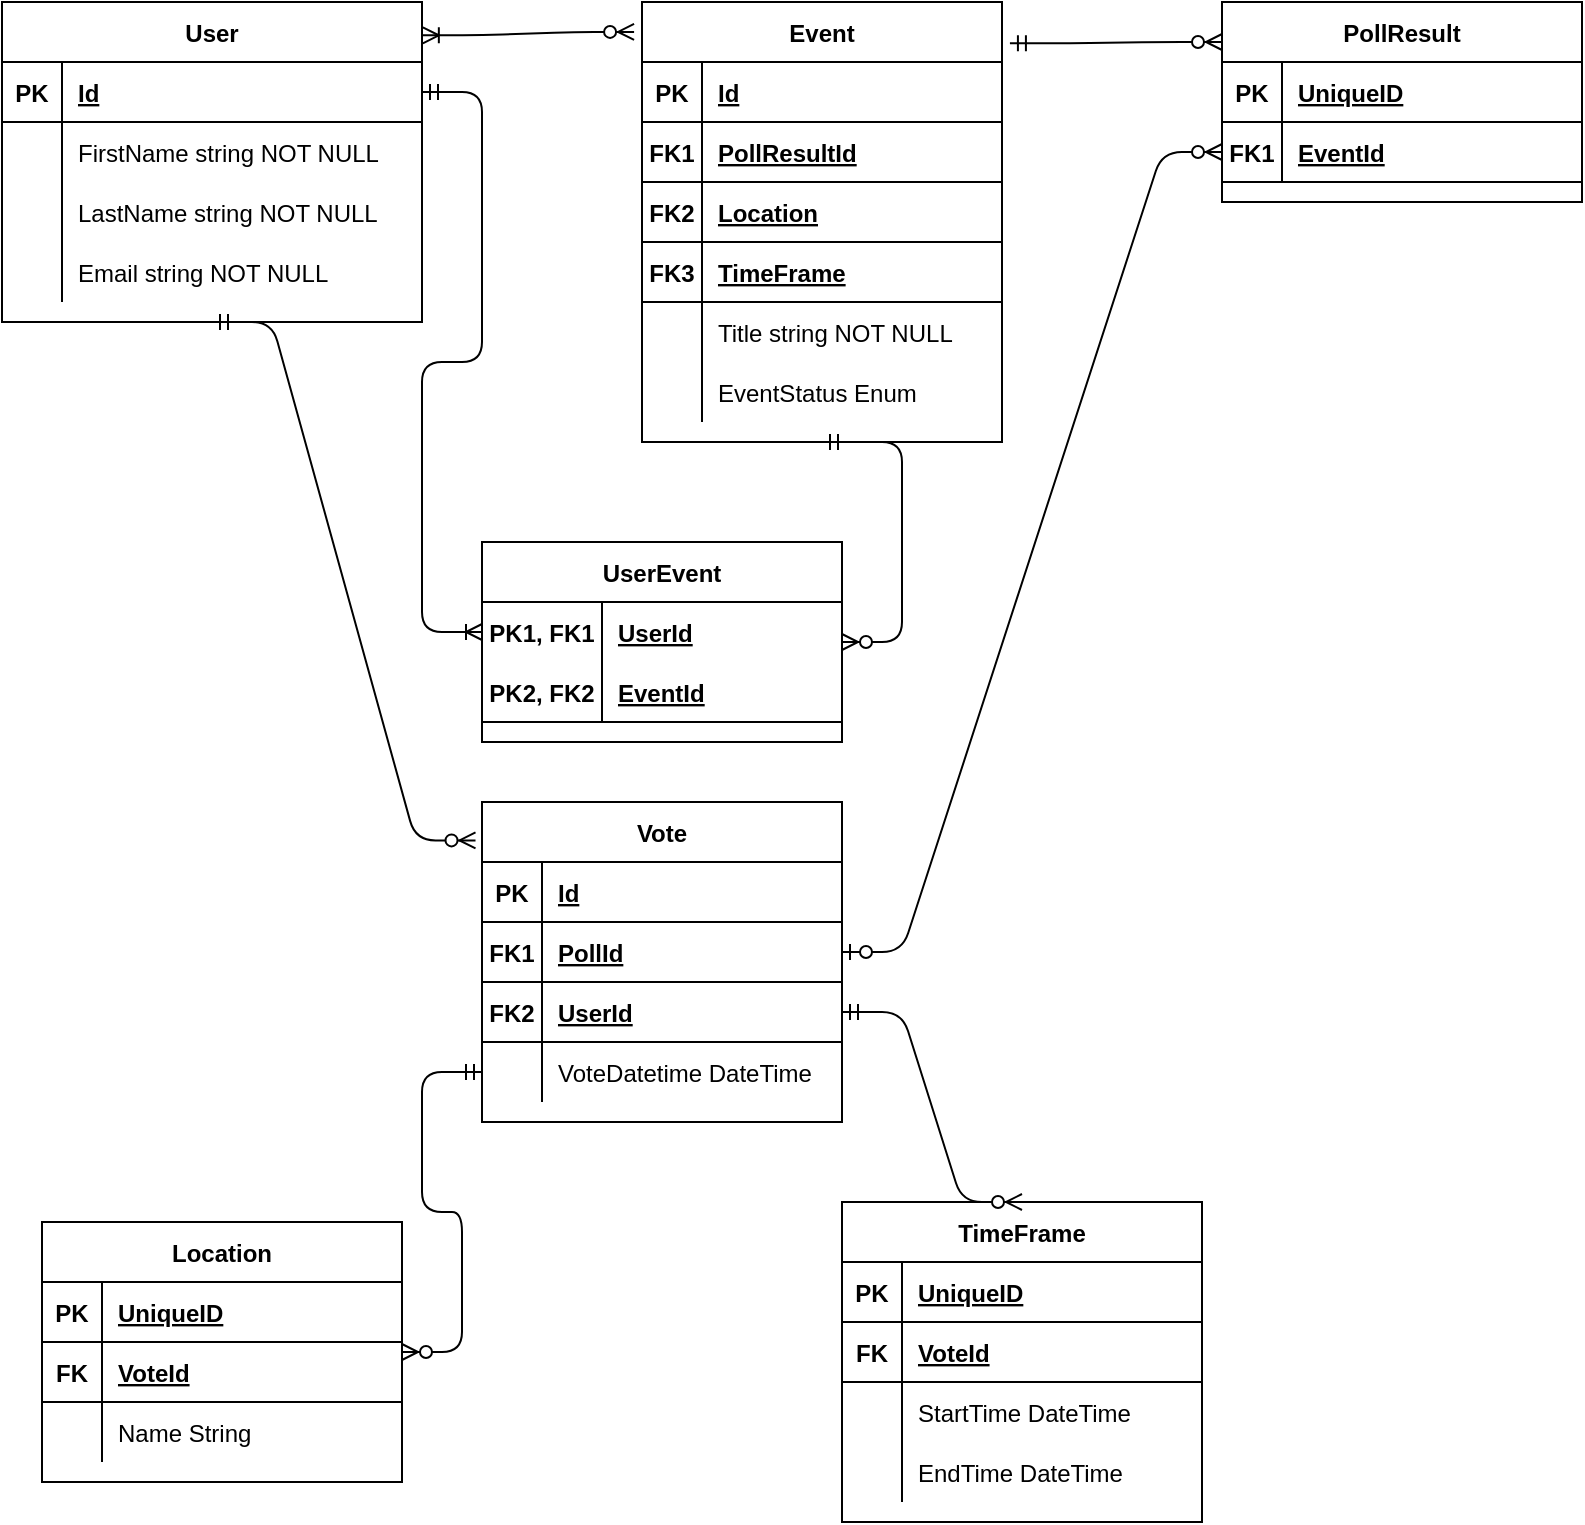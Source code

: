 <mxfile version="13.9.2" type="github"><diagram id="R2lEEEUBdFMjLlhIrx00" name="Page-1"><mxGraphModel dx="1550" dy="811" grid="1" gridSize="10" guides="1" tooltips="1" connect="1" arrows="1" fold="1" page="1" pageScale="1" pageWidth="850" pageHeight="1100" math="0" shadow="0" extFonts="Permanent Marker^https://fonts.googleapis.com/css?family=Permanent+Marker"><root><mxCell id="0"/><mxCell id="1" parent="0"/><mxCell id="ASxYdZ-iQUUpmr92PMan-1" value="User" style="shape=table;startSize=30;container=1;collapsible=1;childLayout=tableLayout;fixedRows=1;rowLines=0;fontStyle=1;align=center;resizeLast=1;" parent="1" vertex="1"><mxGeometry x="30" y="80" width="210" height="160" as="geometry"/></mxCell><mxCell id="ASxYdZ-iQUUpmr92PMan-2" value="" style="shape=partialRectangle;collapsible=0;dropTarget=0;pointerEvents=0;fillColor=none;top=0;left=0;bottom=1;right=0;points=[[0,0.5],[1,0.5]];portConstraint=eastwest;" parent="ASxYdZ-iQUUpmr92PMan-1" vertex="1"><mxGeometry y="30" width="210" height="30" as="geometry"/></mxCell><mxCell id="ASxYdZ-iQUUpmr92PMan-3" value="PK" style="shape=partialRectangle;connectable=0;fillColor=none;top=0;left=0;bottom=0;right=0;fontStyle=1;overflow=hidden;" parent="ASxYdZ-iQUUpmr92PMan-2" vertex="1"><mxGeometry width="30" height="30" as="geometry"/></mxCell><mxCell id="ASxYdZ-iQUUpmr92PMan-4" value="Id" style="shape=partialRectangle;connectable=0;fillColor=none;top=0;left=0;bottom=0;right=0;align=left;spacingLeft=6;fontStyle=5;overflow=hidden;" parent="ASxYdZ-iQUUpmr92PMan-2" vertex="1"><mxGeometry x="30" width="180" height="30" as="geometry"/></mxCell><mxCell id="ASxYdZ-iQUUpmr92PMan-5" value="" style="shape=partialRectangle;collapsible=0;dropTarget=0;pointerEvents=0;fillColor=none;top=0;left=0;bottom=0;right=0;points=[[0,0.5],[1,0.5]];portConstraint=eastwest;" parent="ASxYdZ-iQUUpmr92PMan-1" vertex="1"><mxGeometry y="60" width="210" height="30" as="geometry"/></mxCell><mxCell id="ASxYdZ-iQUUpmr92PMan-6" value="" style="shape=partialRectangle;connectable=0;fillColor=none;top=0;left=0;bottom=0;right=0;editable=1;overflow=hidden;" parent="ASxYdZ-iQUUpmr92PMan-5" vertex="1"><mxGeometry width="30" height="30" as="geometry"/></mxCell><mxCell id="ASxYdZ-iQUUpmr92PMan-7" value="FirstName string NOT NULL" style="shape=partialRectangle;connectable=0;fillColor=none;top=0;left=0;bottom=0;right=0;align=left;spacingLeft=6;overflow=hidden;" parent="ASxYdZ-iQUUpmr92PMan-5" vertex="1"><mxGeometry x="30" width="180" height="30" as="geometry"/></mxCell><mxCell id="ASxYdZ-iQUUpmr92PMan-8" value="" style="shape=partialRectangle;collapsible=0;dropTarget=0;pointerEvents=0;fillColor=none;top=0;left=0;bottom=0;right=0;points=[[0,0.5],[1,0.5]];portConstraint=eastwest;" parent="ASxYdZ-iQUUpmr92PMan-1" vertex="1"><mxGeometry y="90" width="210" height="30" as="geometry"/></mxCell><mxCell id="ASxYdZ-iQUUpmr92PMan-9" value="" style="shape=partialRectangle;connectable=0;fillColor=none;top=0;left=0;bottom=0;right=0;editable=1;overflow=hidden;" parent="ASxYdZ-iQUUpmr92PMan-8" vertex="1"><mxGeometry width="30" height="30" as="geometry"/></mxCell><mxCell id="ASxYdZ-iQUUpmr92PMan-10" value="LastName string NOT NULL " style="shape=partialRectangle;connectable=0;fillColor=none;top=0;left=0;bottom=0;right=0;align=left;spacingLeft=6;overflow=hidden;" parent="ASxYdZ-iQUUpmr92PMan-8" vertex="1"><mxGeometry x="30" width="180" height="30" as="geometry"/></mxCell><mxCell id="ASxYdZ-iQUUpmr92PMan-11" value="" style="shape=partialRectangle;collapsible=0;dropTarget=0;pointerEvents=0;fillColor=none;top=0;left=0;bottom=0;right=0;points=[[0,0.5],[1,0.5]];portConstraint=eastwest;" parent="ASxYdZ-iQUUpmr92PMan-1" vertex="1"><mxGeometry y="120" width="210" height="30" as="geometry"/></mxCell><mxCell id="ASxYdZ-iQUUpmr92PMan-12" value="" style="shape=partialRectangle;connectable=0;fillColor=none;top=0;left=0;bottom=0;right=0;editable=1;overflow=hidden;" parent="ASxYdZ-iQUUpmr92PMan-11" vertex="1"><mxGeometry width="30" height="30" as="geometry"/></mxCell><mxCell id="ASxYdZ-iQUUpmr92PMan-13" value="Email string NOT NULL" style="shape=partialRectangle;connectable=0;fillColor=none;top=0;left=0;bottom=0;right=0;align=left;spacingLeft=6;overflow=hidden;" parent="ASxYdZ-iQUUpmr92PMan-11" vertex="1"><mxGeometry x="30" width="180" height="30" as="geometry"/></mxCell><mxCell id="ASxYdZ-iQUUpmr92PMan-16" value="" style="shape=partialRectangle;collapsible=0;dropTarget=0;pointerEvents=0;fillColor=none;top=0;left=0;bottom=0;right=0;points=[[0,0.5],[1,0.5]];portConstraint=eastwest;" parent="1" vertex="1"><mxGeometry x="190" y="300" width="180" height="30" as="geometry"/></mxCell><mxCell id="ASxYdZ-iQUUpmr92PMan-17" value="" style="shape=partialRectangle;connectable=0;fillColor=none;top=0;left=0;bottom=0;right=0;editable=1;overflow=hidden;" parent="ASxYdZ-iQUUpmr92PMan-16" vertex="1"><mxGeometry width="30" height="30" as="geometry"/></mxCell><mxCell id="ASxYdZ-iQUUpmr92PMan-56" value="PollResult" style="shape=table;startSize=30;container=1;collapsible=1;childLayout=tableLayout;fixedRows=1;rowLines=0;fontStyle=1;align=center;resizeLast=1;" parent="1" vertex="1"><mxGeometry x="640" y="80" width="180" height="100" as="geometry"/></mxCell><mxCell id="ASxYdZ-iQUUpmr92PMan-57" value="" style="shape=partialRectangle;collapsible=0;dropTarget=0;pointerEvents=0;fillColor=none;top=0;left=0;bottom=1;right=0;points=[[0,0.5],[1,0.5]];portConstraint=eastwest;" parent="ASxYdZ-iQUUpmr92PMan-56" vertex="1"><mxGeometry y="30" width="180" height="30" as="geometry"/></mxCell><mxCell id="ASxYdZ-iQUUpmr92PMan-58" value="PK" style="shape=partialRectangle;connectable=0;fillColor=none;top=0;left=0;bottom=0;right=0;fontStyle=1;overflow=hidden;" parent="ASxYdZ-iQUUpmr92PMan-57" vertex="1"><mxGeometry width="30" height="30" as="geometry"/></mxCell><mxCell id="ASxYdZ-iQUUpmr92PMan-59" value="UniqueID" style="shape=partialRectangle;connectable=0;fillColor=none;top=0;left=0;bottom=0;right=0;align=left;spacingLeft=6;fontStyle=5;overflow=hidden;" parent="ASxYdZ-iQUUpmr92PMan-57" vertex="1"><mxGeometry x="30" width="150" height="30" as="geometry"/></mxCell><mxCell id="ASxYdZ-iQUUpmr92PMan-164" value="" style="shape=partialRectangle;collapsible=0;dropTarget=0;pointerEvents=0;fillColor=none;top=0;left=0;bottom=1;right=0;points=[[0,0.5],[1,0.5]];portConstraint=eastwest;" parent="ASxYdZ-iQUUpmr92PMan-56" vertex="1"><mxGeometry y="60" width="180" height="30" as="geometry"/></mxCell><mxCell id="ASxYdZ-iQUUpmr92PMan-165" value="FK1" style="shape=partialRectangle;connectable=0;fillColor=none;top=0;left=0;bottom=0;right=0;fontStyle=1;overflow=hidden;" parent="ASxYdZ-iQUUpmr92PMan-164" vertex="1"><mxGeometry width="30" height="30" as="geometry"/></mxCell><mxCell id="ASxYdZ-iQUUpmr92PMan-166" value="EventId" style="shape=partialRectangle;connectable=0;fillColor=none;top=0;left=0;bottom=0;right=0;align=left;spacingLeft=6;fontStyle=5;overflow=hidden;" parent="ASxYdZ-iQUUpmr92PMan-164" vertex="1"><mxGeometry x="30" width="150" height="30" as="geometry"/></mxCell><mxCell id="ASxYdZ-iQUUpmr92PMan-69" value="UserEvent" style="shape=table;startSize=30;container=1;collapsible=1;childLayout=tableLayout;fixedRows=1;rowLines=0;fontStyle=1;align=center;resizeLast=1;" parent="1" vertex="1"><mxGeometry x="270" y="350" width="180" height="100" as="geometry"/></mxCell><mxCell id="ASxYdZ-iQUUpmr92PMan-70" value="" style="shape=partialRectangle;collapsible=0;dropTarget=0;pointerEvents=0;fillColor=none;top=0;left=0;bottom=0;right=0;points=[[0,0.5],[1,0.5]];portConstraint=eastwest;" parent="ASxYdZ-iQUUpmr92PMan-69" vertex="1"><mxGeometry y="30" width="180" height="30" as="geometry"/></mxCell><mxCell id="ASxYdZ-iQUUpmr92PMan-71" value="PK1, FK1" style="shape=partialRectangle;connectable=0;fillColor=none;top=0;left=0;bottom=0;right=0;fontStyle=1;overflow=hidden;" parent="ASxYdZ-iQUUpmr92PMan-70" vertex="1"><mxGeometry width="60" height="30" as="geometry"/></mxCell><mxCell id="ASxYdZ-iQUUpmr92PMan-72" value="UserId" style="shape=partialRectangle;connectable=0;fillColor=none;top=0;left=0;bottom=0;right=0;align=left;spacingLeft=6;fontStyle=5;overflow=hidden;" parent="ASxYdZ-iQUUpmr92PMan-70" vertex="1"><mxGeometry x="60" width="120" height="30" as="geometry"/></mxCell><mxCell id="ASxYdZ-iQUUpmr92PMan-73" value="" style="shape=partialRectangle;collapsible=0;dropTarget=0;pointerEvents=0;fillColor=none;top=0;left=0;bottom=1;right=0;points=[[0,0.5],[1,0.5]];portConstraint=eastwest;" parent="ASxYdZ-iQUUpmr92PMan-69" vertex="1"><mxGeometry y="60" width="180" height="30" as="geometry"/></mxCell><mxCell id="ASxYdZ-iQUUpmr92PMan-74" value="PK2, FK2" style="shape=partialRectangle;connectable=0;fillColor=none;top=0;left=0;bottom=0;right=0;fontStyle=1;overflow=hidden;" parent="ASxYdZ-iQUUpmr92PMan-73" vertex="1"><mxGeometry width="60" height="30" as="geometry"/></mxCell><mxCell id="ASxYdZ-iQUUpmr92PMan-75" value="EventId" style="shape=partialRectangle;connectable=0;fillColor=none;top=0;left=0;bottom=0;right=0;align=left;spacingLeft=6;fontStyle=5;overflow=hidden;" parent="ASxYdZ-iQUUpmr92PMan-73" vertex="1"><mxGeometry x="60" width="120" height="30" as="geometry"/></mxCell><mxCell id="ASxYdZ-iQUUpmr92PMan-82" value="Vote" style="shape=table;startSize=30;container=1;collapsible=1;childLayout=tableLayout;fixedRows=1;rowLines=0;fontStyle=1;align=center;resizeLast=1;" parent="1" vertex="1"><mxGeometry x="270" y="480" width="180" height="160" as="geometry"/></mxCell><mxCell id="ASxYdZ-iQUUpmr92PMan-83" value="" style="shape=partialRectangle;collapsible=0;dropTarget=0;pointerEvents=0;fillColor=none;top=0;left=0;bottom=1;right=0;points=[[0,0.5],[1,0.5]];portConstraint=eastwest;" parent="ASxYdZ-iQUUpmr92PMan-82" vertex="1"><mxGeometry y="30" width="180" height="30" as="geometry"/></mxCell><mxCell id="ASxYdZ-iQUUpmr92PMan-84" value="PK" style="shape=partialRectangle;connectable=0;fillColor=none;top=0;left=0;bottom=0;right=0;fontStyle=1;overflow=hidden;" parent="ASxYdZ-iQUUpmr92PMan-83" vertex="1"><mxGeometry width="30" height="30" as="geometry"/></mxCell><mxCell id="ASxYdZ-iQUUpmr92PMan-85" value="Id" style="shape=partialRectangle;connectable=0;fillColor=none;top=0;left=0;bottom=0;right=0;align=left;spacingLeft=6;fontStyle=5;overflow=hidden;" parent="ASxYdZ-iQUUpmr92PMan-83" vertex="1"><mxGeometry x="30" width="150" height="30" as="geometry"/></mxCell><mxCell id="ASxYdZ-iQUUpmr92PMan-246" value="" style="shape=partialRectangle;collapsible=0;dropTarget=0;pointerEvents=0;fillColor=none;top=0;left=0;bottom=1;right=0;points=[[0,0.5],[1,0.5]];portConstraint=eastwest;" parent="ASxYdZ-iQUUpmr92PMan-82" vertex="1"><mxGeometry y="60" width="180" height="30" as="geometry"/></mxCell><mxCell id="ASxYdZ-iQUUpmr92PMan-247" value="FK1" style="shape=partialRectangle;connectable=0;fillColor=none;top=0;left=0;bottom=0;right=0;fontStyle=1;overflow=hidden;" parent="ASxYdZ-iQUUpmr92PMan-246" vertex="1"><mxGeometry width="30" height="30" as="geometry"/></mxCell><mxCell id="ASxYdZ-iQUUpmr92PMan-248" value="PollId" style="shape=partialRectangle;connectable=0;fillColor=none;top=0;left=0;bottom=0;right=0;align=left;spacingLeft=6;fontStyle=5;overflow=hidden;" parent="ASxYdZ-iQUUpmr92PMan-246" vertex="1"><mxGeometry x="30" width="150" height="30" as="geometry"/></mxCell><mxCell id="ASxYdZ-iQUUpmr92PMan-249" value="" style="shape=partialRectangle;collapsible=0;dropTarget=0;pointerEvents=0;fillColor=none;top=0;left=0;bottom=1;right=0;points=[[0,0.5],[1,0.5]];portConstraint=eastwest;" parent="ASxYdZ-iQUUpmr92PMan-82" vertex="1"><mxGeometry y="90" width="180" height="30" as="geometry"/></mxCell><mxCell id="ASxYdZ-iQUUpmr92PMan-250" value="FK2" style="shape=partialRectangle;connectable=0;fillColor=none;top=0;left=0;bottom=0;right=0;fontStyle=1;overflow=hidden;" parent="ASxYdZ-iQUUpmr92PMan-249" vertex="1"><mxGeometry width="30" height="30" as="geometry"/></mxCell><mxCell id="ASxYdZ-iQUUpmr92PMan-251" value="UserId" style="shape=partialRectangle;connectable=0;fillColor=none;top=0;left=0;bottom=0;right=0;align=left;spacingLeft=6;fontStyle=5;overflow=hidden;" parent="ASxYdZ-iQUUpmr92PMan-249" vertex="1"><mxGeometry x="30" width="150" height="30" as="geometry"/></mxCell><mxCell id="ASxYdZ-iQUUpmr92PMan-86" value="" style="shape=partialRectangle;collapsible=0;dropTarget=0;pointerEvents=0;fillColor=none;top=0;left=0;bottom=0;right=0;points=[[0,0.5],[1,0.5]];portConstraint=eastwest;" parent="ASxYdZ-iQUUpmr92PMan-82" vertex="1"><mxGeometry y="120" width="180" height="30" as="geometry"/></mxCell><mxCell id="ASxYdZ-iQUUpmr92PMan-87" value="" style="shape=partialRectangle;connectable=0;fillColor=none;top=0;left=0;bottom=0;right=0;editable=1;overflow=hidden;" parent="ASxYdZ-iQUUpmr92PMan-86" vertex="1"><mxGeometry width="30" height="30" as="geometry"/></mxCell><mxCell id="ASxYdZ-iQUUpmr92PMan-88" value="VoteDatetime DateTime" style="shape=partialRectangle;connectable=0;fillColor=none;top=0;left=0;bottom=0;right=0;align=left;spacingLeft=6;overflow=hidden;" parent="ASxYdZ-iQUUpmr92PMan-86" vertex="1"><mxGeometry x="30" width="150" height="30" as="geometry"/></mxCell><mxCell id="ASxYdZ-iQUUpmr92PMan-95" value="TimeFrame" style="shape=table;startSize=30;container=1;collapsible=1;childLayout=tableLayout;fixedRows=1;rowLines=0;fontStyle=1;align=center;resizeLast=1;" parent="1" vertex="1"><mxGeometry x="450" y="680" width="180" height="160" as="geometry"/></mxCell><mxCell id="ASxYdZ-iQUUpmr92PMan-96" value="" style="shape=partialRectangle;collapsible=0;dropTarget=0;pointerEvents=0;fillColor=none;top=0;left=0;bottom=1;right=0;points=[[0,0.5],[1,0.5]];portConstraint=eastwest;" parent="ASxYdZ-iQUUpmr92PMan-95" vertex="1"><mxGeometry y="30" width="180" height="30" as="geometry"/></mxCell><mxCell id="ASxYdZ-iQUUpmr92PMan-97" value="PK" style="shape=partialRectangle;connectable=0;fillColor=none;top=0;left=0;bottom=0;right=0;fontStyle=1;overflow=hidden;" parent="ASxYdZ-iQUUpmr92PMan-96" vertex="1"><mxGeometry width="30" height="30" as="geometry"/></mxCell><mxCell id="ASxYdZ-iQUUpmr92PMan-98" value="UniqueID" style="shape=partialRectangle;connectable=0;fillColor=none;top=0;left=0;bottom=0;right=0;align=left;spacingLeft=6;fontStyle=5;overflow=hidden;" parent="ASxYdZ-iQUUpmr92PMan-96" vertex="1"><mxGeometry x="30" width="150" height="30" as="geometry"/></mxCell><mxCell id="ASxYdZ-iQUUpmr92PMan-255" value="" style="shape=partialRectangle;collapsible=0;dropTarget=0;pointerEvents=0;fillColor=none;top=0;left=0;bottom=1;right=0;points=[[0,0.5],[1,0.5]];portConstraint=eastwest;" parent="ASxYdZ-iQUUpmr92PMan-95" vertex="1"><mxGeometry y="60" width="180" height="30" as="geometry"/></mxCell><mxCell id="ASxYdZ-iQUUpmr92PMan-256" value="FK" style="shape=partialRectangle;connectable=0;fillColor=none;top=0;left=0;bottom=0;right=0;fontStyle=1;overflow=hidden;" parent="ASxYdZ-iQUUpmr92PMan-255" vertex="1"><mxGeometry width="30" height="30" as="geometry"/></mxCell><mxCell id="ASxYdZ-iQUUpmr92PMan-257" value="VoteId" style="shape=partialRectangle;connectable=0;fillColor=none;top=0;left=0;bottom=0;right=0;align=left;spacingLeft=6;fontStyle=5;overflow=hidden;" parent="ASxYdZ-iQUUpmr92PMan-255" vertex="1"><mxGeometry x="30" width="150" height="30" as="geometry"/></mxCell><mxCell id="ASxYdZ-iQUUpmr92PMan-99" value="" style="shape=partialRectangle;collapsible=0;dropTarget=0;pointerEvents=0;fillColor=none;top=0;left=0;bottom=0;right=0;points=[[0,0.5],[1,0.5]];portConstraint=eastwest;" parent="ASxYdZ-iQUUpmr92PMan-95" vertex="1"><mxGeometry y="90" width="180" height="30" as="geometry"/></mxCell><mxCell id="ASxYdZ-iQUUpmr92PMan-100" value="" style="shape=partialRectangle;connectable=0;fillColor=none;top=0;left=0;bottom=0;right=0;editable=1;overflow=hidden;" parent="ASxYdZ-iQUUpmr92PMan-99" vertex="1"><mxGeometry width="30" height="30" as="geometry"/></mxCell><mxCell id="ASxYdZ-iQUUpmr92PMan-101" value="StartTime DateTime" style="shape=partialRectangle;connectable=0;fillColor=none;top=0;left=0;bottom=0;right=0;align=left;spacingLeft=6;overflow=hidden;" parent="ASxYdZ-iQUUpmr92PMan-99" vertex="1"><mxGeometry x="30" width="150" height="30" as="geometry"/></mxCell><mxCell id="ASxYdZ-iQUUpmr92PMan-102" value="" style="shape=partialRectangle;collapsible=0;dropTarget=0;pointerEvents=0;fillColor=none;top=0;left=0;bottom=0;right=0;points=[[0,0.5],[1,0.5]];portConstraint=eastwest;" parent="ASxYdZ-iQUUpmr92PMan-95" vertex="1"><mxGeometry y="120" width="180" height="30" as="geometry"/></mxCell><mxCell id="ASxYdZ-iQUUpmr92PMan-103" value="" style="shape=partialRectangle;connectable=0;fillColor=none;top=0;left=0;bottom=0;right=0;editable=1;overflow=hidden;" parent="ASxYdZ-iQUUpmr92PMan-102" vertex="1"><mxGeometry width="30" height="30" as="geometry"/></mxCell><mxCell id="ASxYdZ-iQUUpmr92PMan-104" value="EndTime DateTime" style="shape=partialRectangle;connectable=0;fillColor=none;top=0;left=0;bottom=0;right=0;align=left;spacingLeft=6;overflow=hidden;" parent="ASxYdZ-iQUUpmr92PMan-102" vertex="1"><mxGeometry x="30" width="150" height="30" as="geometry"/></mxCell><mxCell id="ASxYdZ-iQUUpmr92PMan-161" value="" style="edgeStyle=entityRelationEdgeStyle;fontSize=12;html=1;endArrow=ERzeroToMany;startArrow=ERmandOne;exitX=1.022;exitY=0.094;exitDx=0;exitDy=0;exitPerimeter=0;" parent="1" source="ASxYdZ-iQUUpmr92PMan-217" edge="1"><mxGeometry width="100" height="100" relative="1" as="geometry"><mxPoint x="543" y="100" as="sourcePoint"/><mxPoint x="640" y="100" as="targetPoint"/></mxGeometry></mxCell><mxCell id="ASxYdZ-iQUUpmr92PMan-162" value="" style="edgeStyle=entityRelationEdgeStyle;fontSize=12;html=1;endArrow=ERoneToMany;startArrow=ERzeroToMany;entryX=1.002;entryY=0.104;entryDx=0;entryDy=0;exitX=-0.022;exitY=0.068;exitDx=0;exitDy=0;exitPerimeter=0;entryPerimeter=0;" parent="1" source="ASxYdZ-iQUUpmr92PMan-217" target="ASxYdZ-iQUUpmr92PMan-1" edge="1"><mxGeometry width="100" height="100" relative="1" as="geometry"><mxPoint x="350" y="110" as="sourcePoint"/><mxPoint x="170" y="40" as="targetPoint"/></mxGeometry></mxCell><mxCell id="ASxYdZ-iQUUpmr92PMan-217" value="Event" style="shape=table;startSize=30;container=1;collapsible=1;childLayout=tableLayout;fixedRows=1;rowLines=0;fontStyle=1;align=center;resizeLast=1;" parent="1" vertex="1"><mxGeometry x="350" y="80" width="180" height="220" as="geometry"/></mxCell><mxCell id="ASxYdZ-iQUUpmr92PMan-218" value="" style="shape=partialRectangle;collapsible=0;dropTarget=0;pointerEvents=0;fillColor=none;top=0;left=0;bottom=1;right=0;points=[[0,0.5],[1,0.5]];portConstraint=eastwest;" parent="ASxYdZ-iQUUpmr92PMan-217" vertex="1"><mxGeometry y="30" width="180" height="30" as="geometry"/></mxCell><mxCell id="ASxYdZ-iQUUpmr92PMan-219" value="PK" style="shape=partialRectangle;connectable=0;fillColor=none;top=0;left=0;bottom=0;right=0;fontStyle=1;overflow=hidden;" parent="ASxYdZ-iQUUpmr92PMan-218" vertex="1"><mxGeometry width="30" height="30" as="geometry"/></mxCell><mxCell id="ASxYdZ-iQUUpmr92PMan-220" value="Id" style="shape=partialRectangle;connectable=0;fillColor=none;top=0;left=0;bottom=0;right=0;align=left;spacingLeft=6;fontStyle=5;overflow=hidden;" parent="ASxYdZ-iQUUpmr92PMan-218" vertex="1"><mxGeometry x="30" width="150" height="30" as="geometry"/></mxCell><mxCell id="ASxYdZ-iQUUpmr92PMan-221" value="" style="shape=partialRectangle;collapsible=0;dropTarget=0;pointerEvents=0;fillColor=none;top=0;left=0;bottom=1;right=0;points=[[0,0.5],[1,0.5]];portConstraint=eastwest;" parent="ASxYdZ-iQUUpmr92PMan-217" vertex="1"><mxGeometry y="60" width="180" height="30" as="geometry"/></mxCell><mxCell id="ASxYdZ-iQUUpmr92PMan-222" value="FK1" style="shape=partialRectangle;connectable=0;fillColor=none;top=0;left=0;bottom=0;right=0;fontStyle=1;overflow=hidden;" parent="ASxYdZ-iQUUpmr92PMan-221" vertex="1"><mxGeometry width="30" height="30" as="geometry"/></mxCell><mxCell id="ASxYdZ-iQUUpmr92PMan-223" value="PollResultId" style="shape=partialRectangle;connectable=0;fillColor=none;top=0;left=0;bottom=0;right=0;align=left;spacingLeft=6;fontStyle=5;overflow=hidden;" parent="ASxYdZ-iQUUpmr92PMan-221" vertex="1"><mxGeometry x="30" width="150" height="30" as="geometry"/></mxCell><mxCell id="ASxYdZ-iQUUpmr92PMan-236" value="" style="shape=partialRectangle;collapsible=0;dropTarget=0;pointerEvents=0;fillColor=none;top=0;left=0;bottom=1;right=0;points=[[0,0.5],[1,0.5]];portConstraint=eastwest;" parent="ASxYdZ-iQUUpmr92PMan-217" vertex="1"><mxGeometry y="90" width="180" height="30" as="geometry"/></mxCell><mxCell id="ASxYdZ-iQUUpmr92PMan-237" value="FK2" style="shape=partialRectangle;connectable=0;fillColor=none;top=0;left=0;bottom=0;right=0;fontStyle=1;overflow=hidden;" parent="ASxYdZ-iQUUpmr92PMan-236" vertex="1"><mxGeometry width="30" height="30" as="geometry"/></mxCell><mxCell id="ASxYdZ-iQUUpmr92PMan-238" value="Location" style="shape=partialRectangle;connectable=0;fillColor=none;top=0;left=0;bottom=0;right=0;align=left;spacingLeft=6;fontStyle=5;overflow=hidden;" parent="ASxYdZ-iQUUpmr92PMan-236" vertex="1"><mxGeometry x="30" width="150" height="30" as="geometry"/></mxCell><mxCell id="ASxYdZ-iQUUpmr92PMan-240" value="" style="shape=partialRectangle;collapsible=0;dropTarget=0;pointerEvents=0;fillColor=none;top=0;left=0;bottom=1;right=0;points=[[0,0.5],[1,0.5]];portConstraint=eastwest;" parent="ASxYdZ-iQUUpmr92PMan-217" vertex="1"><mxGeometry y="120" width="180" height="30" as="geometry"/></mxCell><mxCell id="ASxYdZ-iQUUpmr92PMan-241" value="FK3" style="shape=partialRectangle;connectable=0;fillColor=none;top=0;left=0;bottom=0;right=0;fontStyle=1;overflow=hidden;" parent="ASxYdZ-iQUUpmr92PMan-240" vertex="1"><mxGeometry width="30" height="30" as="geometry"/></mxCell><mxCell id="ASxYdZ-iQUUpmr92PMan-242" value="TimeFrame" style="shape=partialRectangle;connectable=0;fillColor=none;top=0;left=0;bottom=0;right=0;align=left;spacingLeft=6;fontStyle=5;overflow=hidden;" parent="ASxYdZ-iQUUpmr92PMan-240" vertex="1"><mxGeometry x="30" width="150" height="30" as="geometry"/></mxCell><mxCell id="ASxYdZ-iQUUpmr92PMan-224" value="" style="shape=partialRectangle;collapsible=0;dropTarget=0;pointerEvents=0;fillColor=none;top=0;left=0;bottom=0;right=0;points=[[0,0.5],[1,0.5]];portConstraint=eastwest;" parent="ASxYdZ-iQUUpmr92PMan-217" vertex="1"><mxGeometry y="150" width="180" height="30" as="geometry"/></mxCell><mxCell id="ASxYdZ-iQUUpmr92PMan-225" value="" style="shape=partialRectangle;connectable=0;fillColor=none;top=0;left=0;bottom=0;right=0;editable=1;overflow=hidden;" parent="ASxYdZ-iQUUpmr92PMan-224" vertex="1"><mxGeometry width="30" height="30" as="geometry"/></mxCell><mxCell id="ASxYdZ-iQUUpmr92PMan-226" value="Title string NOT NULL" style="shape=partialRectangle;connectable=0;fillColor=none;top=0;left=0;bottom=0;right=0;align=left;spacingLeft=6;overflow=hidden;" parent="ASxYdZ-iQUUpmr92PMan-224" vertex="1"><mxGeometry x="30" width="150" height="30" as="geometry"/></mxCell><mxCell id="ASxYdZ-iQUUpmr92PMan-227" value="" style="shape=partialRectangle;collapsible=0;dropTarget=0;pointerEvents=0;fillColor=none;top=0;left=0;bottom=0;right=0;points=[[0,0.5],[1,0.5]];portConstraint=eastwest;" parent="ASxYdZ-iQUUpmr92PMan-217" vertex="1"><mxGeometry y="180" width="180" height="30" as="geometry"/></mxCell><mxCell id="ASxYdZ-iQUUpmr92PMan-228" value="" style="shape=partialRectangle;connectable=0;fillColor=none;top=0;left=0;bottom=0;right=0;editable=1;overflow=hidden;" parent="ASxYdZ-iQUUpmr92PMan-227" vertex="1"><mxGeometry width="30" height="30" as="geometry"/></mxCell><mxCell id="ASxYdZ-iQUUpmr92PMan-229" value="EventStatus Enum" style="shape=partialRectangle;connectable=0;fillColor=none;top=0;left=0;bottom=0;right=0;align=left;spacingLeft=6;overflow=hidden;" parent="ASxYdZ-iQUUpmr92PMan-227" vertex="1"><mxGeometry x="30" width="150" height="30" as="geometry"/></mxCell><mxCell id="ASxYdZ-iQUUpmr92PMan-244" value="" style="edgeStyle=entityRelationEdgeStyle;fontSize=12;html=1;endArrow=ERzeroToMany;startArrow=ERmandOne;exitX=0.5;exitY=1;exitDx=0;exitDy=0;" parent="1" source="ASxYdZ-iQUUpmr92PMan-217" target="ASxYdZ-iQUUpmr92PMan-69" edge="1"><mxGeometry width="100" height="100" relative="1" as="geometry"><mxPoint x="333" y="404" as="sourcePoint"/><mxPoint x="440" y="340" as="targetPoint"/></mxGeometry></mxCell><mxCell id="ASxYdZ-iQUUpmr92PMan-245" value="" style="edgeStyle=entityRelationEdgeStyle;fontSize=12;html=1;endArrow=ERoneToMany;startArrow=ERmandOne;entryX=0;entryY=0.5;entryDx=0;entryDy=0;" parent="1" target="ASxYdZ-iQUUpmr92PMan-70" edge="1"><mxGeometry width="100" height="100" relative="1" as="geometry"><mxPoint x="240" y="125" as="sourcePoint"/><mxPoint x="150" y="400" as="targetPoint"/></mxGeometry></mxCell><mxCell id="ASxYdZ-iQUUpmr92PMan-252" value="" style="edgeStyle=entityRelationEdgeStyle;fontSize=12;html=1;endArrow=ERzeroToMany;startArrow=ERmandOne;exitX=0.5;exitY=1;exitDx=0;exitDy=0;entryX=-0.018;entryY=0.12;entryDx=0;entryDy=0;entryPerimeter=0;" parent="1" source="ASxYdZ-iQUUpmr92PMan-1" target="ASxYdZ-iQUUpmr92PMan-82" edge="1"><mxGeometry width="100" height="100" relative="1" as="geometry"><mxPoint x="60" y="240" as="sourcePoint"/><mxPoint x="90" y="490" as="targetPoint"/></mxGeometry></mxCell><mxCell id="ASxYdZ-iQUUpmr92PMan-258" value="Location" style="shape=table;startSize=30;container=1;collapsible=1;childLayout=tableLayout;fixedRows=1;rowLines=0;fontStyle=1;align=center;resizeLast=1;" parent="1" vertex="1"><mxGeometry x="50" y="690" width="180" height="130" as="geometry"/></mxCell><mxCell id="ASxYdZ-iQUUpmr92PMan-259" value="" style="shape=partialRectangle;collapsible=0;dropTarget=0;pointerEvents=0;fillColor=none;top=0;left=0;bottom=1;right=0;points=[[0,0.5],[1,0.5]];portConstraint=eastwest;" parent="ASxYdZ-iQUUpmr92PMan-258" vertex="1"><mxGeometry y="30" width="180" height="30" as="geometry"/></mxCell><mxCell id="ASxYdZ-iQUUpmr92PMan-260" value="PK" style="shape=partialRectangle;connectable=0;fillColor=none;top=0;left=0;bottom=0;right=0;fontStyle=1;overflow=hidden;" parent="ASxYdZ-iQUUpmr92PMan-259" vertex="1"><mxGeometry width="30" height="30" as="geometry"/></mxCell><mxCell id="ASxYdZ-iQUUpmr92PMan-261" value="UniqueID" style="shape=partialRectangle;connectable=0;fillColor=none;top=0;left=0;bottom=0;right=0;align=left;spacingLeft=6;fontStyle=5;overflow=hidden;" parent="ASxYdZ-iQUUpmr92PMan-259" vertex="1"><mxGeometry x="30" width="150" height="30" as="geometry"/></mxCell><mxCell id="ASxYdZ-iQUUpmr92PMan-262" value="" style="shape=partialRectangle;collapsible=0;dropTarget=0;pointerEvents=0;fillColor=none;top=0;left=0;bottom=1;right=0;points=[[0,0.5],[1,0.5]];portConstraint=eastwest;" parent="ASxYdZ-iQUUpmr92PMan-258" vertex="1"><mxGeometry y="60" width="180" height="30" as="geometry"/></mxCell><mxCell id="ASxYdZ-iQUUpmr92PMan-263" value="FK" style="shape=partialRectangle;connectable=0;fillColor=none;top=0;left=0;bottom=0;right=0;fontStyle=1;overflow=hidden;" parent="ASxYdZ-iQUUpmr92PMan-262" vertex="1"><mxGeometry width="30" height="30" as="geometry"/></mxCell><mxCell id="ASxYdZ-iQUUpmr92PMan-264" value="VoteId" style="shape=partialRectangle;connectable=0;fillColor=none;top=0;left=0;bottom=0;right=0;align=left;spacingLeft=6;fontStyle=5;overflow=hidden;" parent="ASxYdZ-iQUUpmr92PMan-262" vertex="1"><mxGeometry x="30" width="150" height="30" as="geometry"/></mxCell><mxCell id="ASxYdZ-iQUUpmr92PMan-265" value="" style="shape=partialRectangle;collapsible=0;dropTarget=0;pointerEvents=0;fillColor=none;top=0;left=0;bottom=0;right=0;points=[[0,0.5],[1,0.5]];portConstraint=eastwest;" parent="ASxYdZ-iQUUpmr92PMan-258" vertex="1"><mxGeometry y="90" width="180" height="30" as="geometry"/></mxCell><mxCell id="ASxYdZ-iQUUpmr92PMan-266" value="" style="shape=partialRectangle;connectable=0;fillColor=none;top=0;left=0;bottom=0;right=0;editable=1;overflow=hidden;" parent="ASxYdZ-iQUUpmr92PMan-265" vertex="1"><mxGeometry width="30" height="30" as="geometry"/></mxCell><mxCell id="ASxYdZ-iQUUpmr92PMan-267" value="Name String" style="shape=partialRectangle;connectable=0;fillColor=none;top=0;left=0;bottom=0;right=0;align=left;spacingLeft=6;overflow=hidden;" parent="ASxYdZ-iQUUpmr92PMan-265" vertex="1"><mxGeometry x="30" width="150" height="30" as="geometry"/></mxCell><mxCell id="ASxYdZ-iQUUpmr92PMan-271" value="" style="edgeStyle=entityRelationEdgeStyle;fontSize=12;html=1;endArrow=ERzeroToMany;startArrow=ERmandOne;entryX=0.5;entryY=0;entryDx=0;entryDy=0;exitX=1;exitY=0.5;exitDx=0;exitDy=0;" parent="1" source="ASxYdZ-iQUUpmr92PMan-249" target="ASxYdZ-iQUUpmr92PMan-95" edge="1"><mxGeometry width="100" height="100" relative="1" as="geometry"><mxPoint x="450" y="690" as="sourcePoint"/><mxPoint x="550" y="590" as="targetPoint"/></mxGeometry></mxCell><mxCell id="ASxYdZ-iQUUpmr92PMan-272" value="" style="edgeStyle=entityRelationEdgeStyle;fontSize=12;html=1;endArrow=ERzeroToMany;startArrow=ERmandOne;" parent="1" source="ASxYdZ-iQUUpmr92PMan-86" target="ASxYdZ-iQUUpmr92PMan-258" edge="1"><mxGeometry width="100" height="100" relative="1" as="geometry"><mxPoint x="260" y="550" as="sourcePoint"/><mxPoint x="40" y="770" as="targetPoint"/></mxGeometry></mxCell><mxCell id="zKSAB-2A7w-imTxETbSi-2" value="" style="edgeStyle=entityRelationEdgeStyle;fontSize=12;html=1;endArrow=ERzeroToMany;startArrow=ERzeroToOne;entryX=0;entryY=0.5;entryDx=0;entryDy=0;exitX=1;exitY=0.5;exitDx=0;exitDy=0;" parent="1" source="ASxYdZ-iQUUpmr92PMan-246" target="ASxYdZ-iQUUpmr92PMan-164" edge="1"><mxGeometry width="100" height="100" relative="1" as="geometry"><mxPoint x="240" y="555" as="sourcePoint"/><mxPoint x="770" y="190" as="targetPoint"/></mxGeometry></mxCell></root></mxGraphModel></diagram></mxfile>